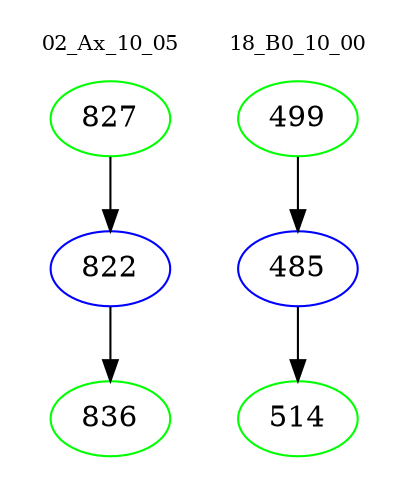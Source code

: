 digraph{
subgraph cluster_0 {
color = white
label = "02_Ax_10_05";
fontsize=10;
T0_827 [label="827", color="green"]
T0_827 -> T0_822 [color="black"]
T0_822 [label="822", color="blue"]
T0_822 -> T0_836 [color="black"]
T0_836 [label="836", color="green"]
}
subgraph cluster_1 {
color = white
label = "18_B0_10_00";
fontsize=10;
T1_499 [label="499", color="green"]
T1_499 -> T1_485 [color="black"]
T1_485 [label="485", color="blue"]
T1_485 -> T1_514 [color="black"]
T1_514 [label="514", color="green"]
}
}
